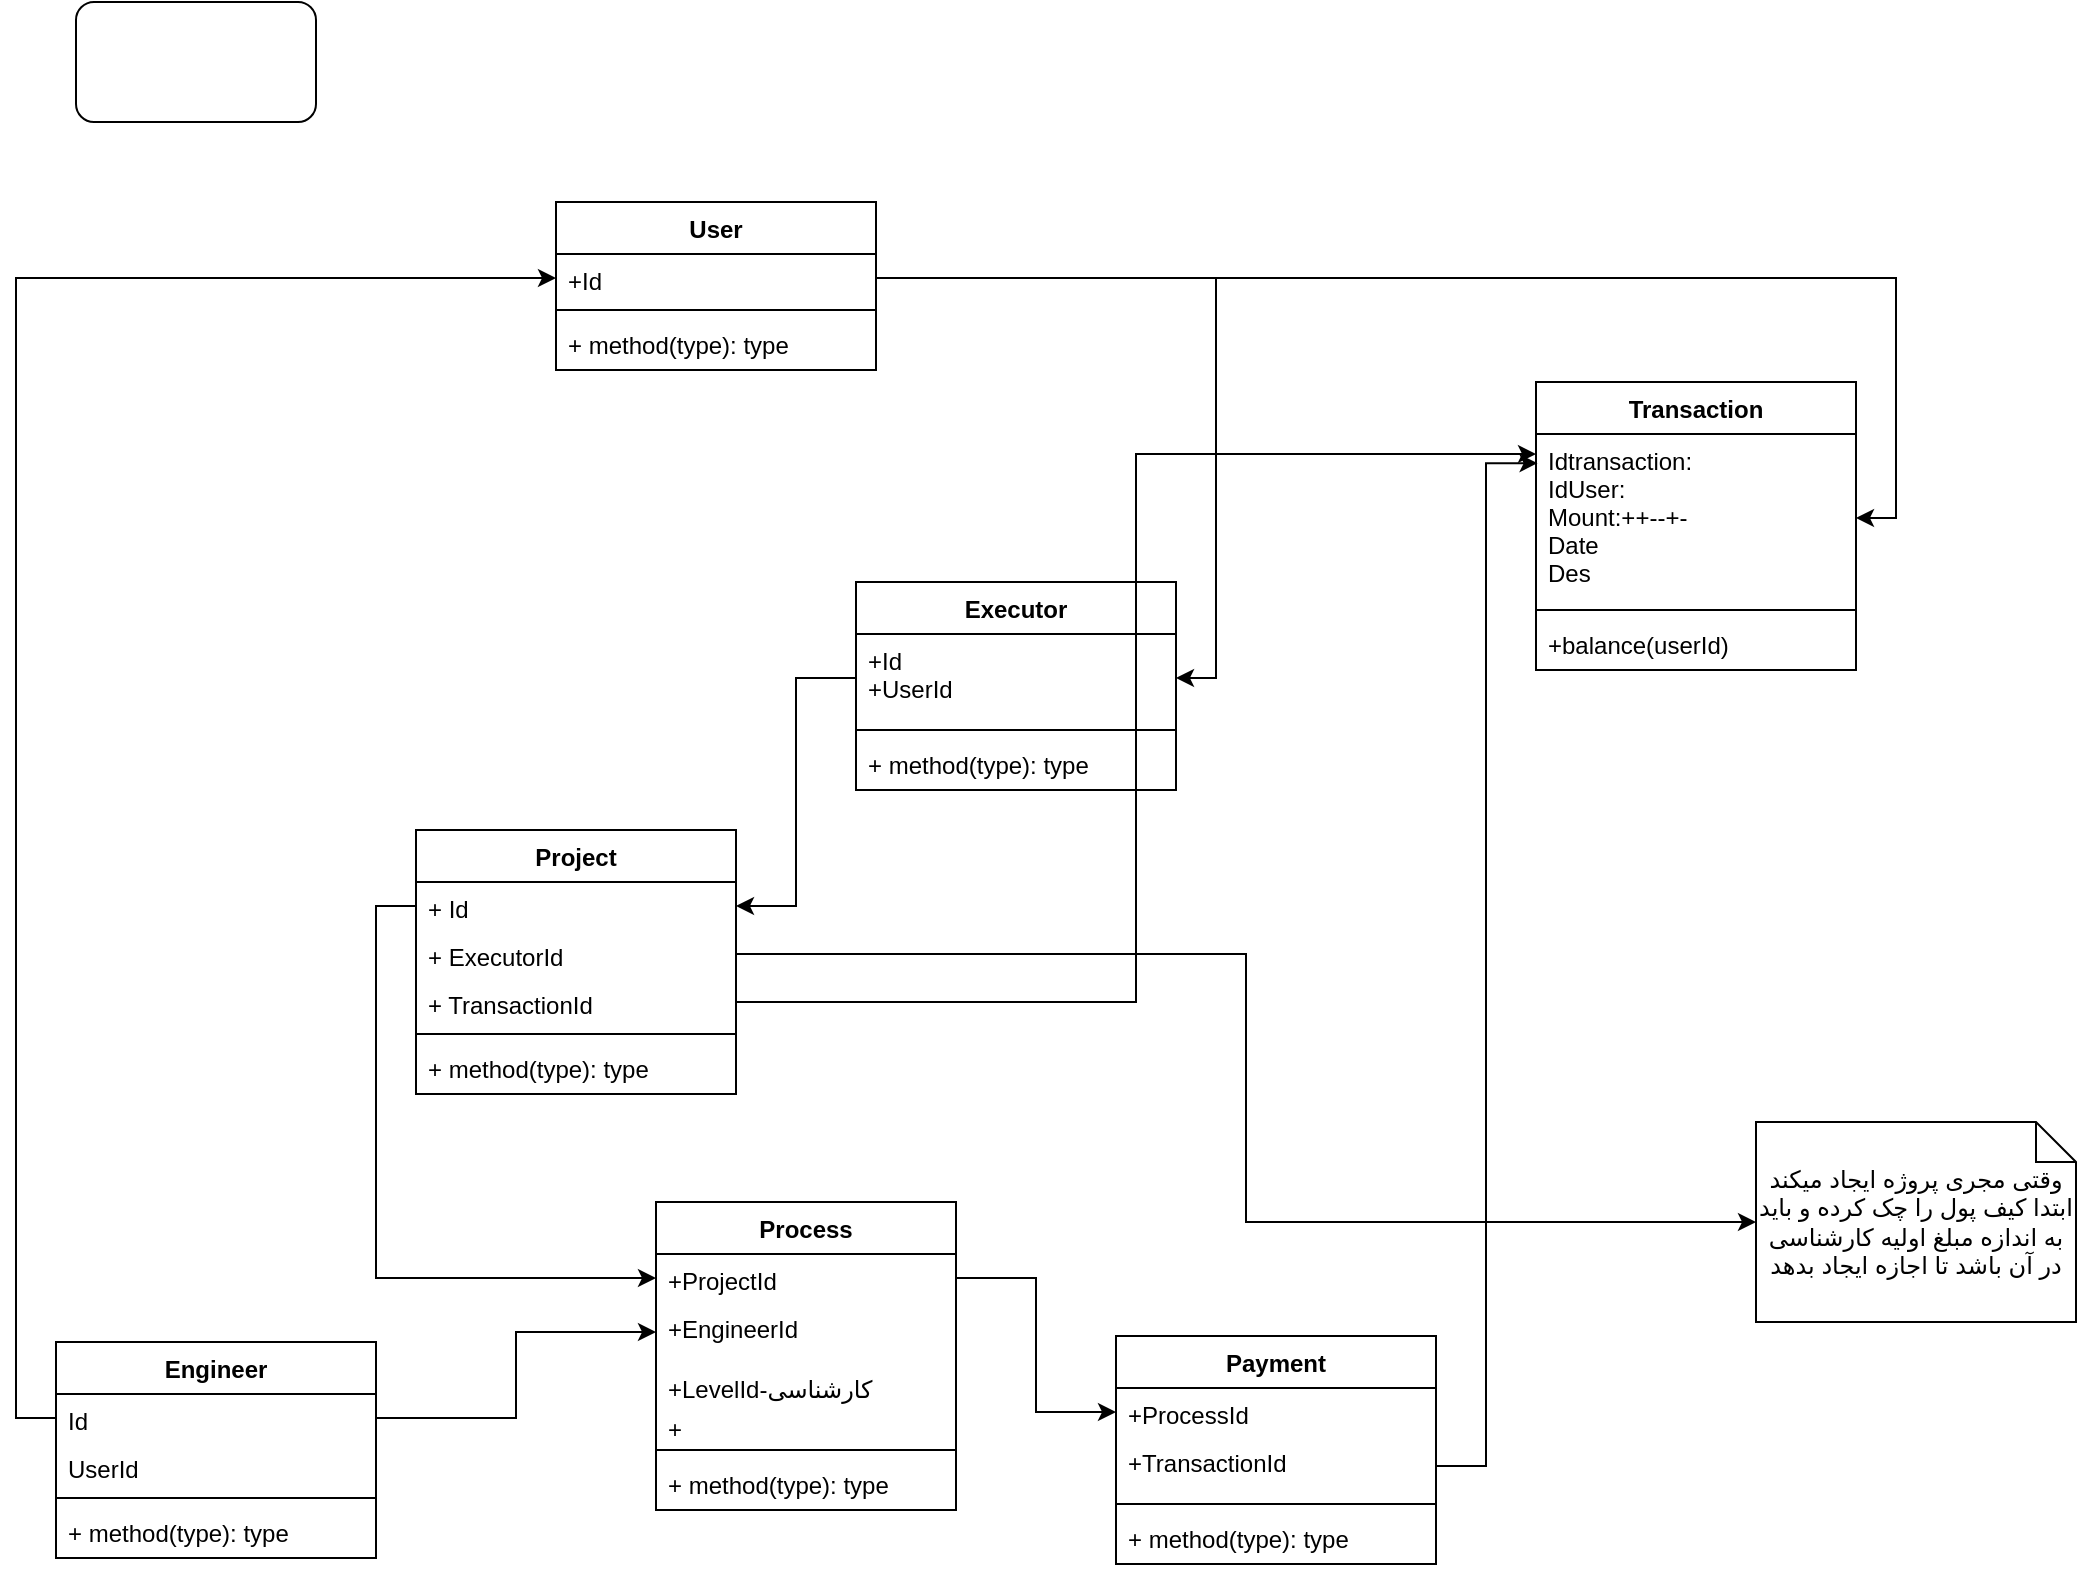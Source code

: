 <mxfile version="18.1.2" type="github">
  <diagram id="UfdyIqfIFR9n5oV1vF0f" name="Class-Diagram">
    <mxGraphModel dx="1422" dy="1974" grid="1" gridSize="10" guides="1" tooltips="1" connect="1" arrows="1" fold="1" page="1" pageScale="1" pageWidth="850" pageHeight="1100" math="0" shadow="0">
      <root>
        <mxCell id="0" />
        <mxCell id="1" parent="0" />
        <mxCell id="uthGSIGMHY5dIZVVky6s-19" value="Executor" style="swimlane;fontStyle=1;align=center;verticalAlign=top;childLayout=stackLayout;horizontal=1;startSize=26;horizontalStack=0;resizeParent=1;resizeParentMax=0;resizeLast=0;collapsible=1;marginBottom=0;" parent="1" vertex="1">
          <mxGeometry x="450" y="-120" width="160" height="104" as="geometry" />
        </mxCell>
        <mxCell id="uthGSIGMHY5dIZVVky6s-53" value="+Id&#xa;+UserId" style="text;strokeColor=none;fillColor=none;align=left;verticalAlign=top;spacingLeft=4;spacingRight=4;overflow=hidden;rotatable=0;points=[[0,0.5],[1,0.5]];portConstraint=eastwest;" parent="uthGSIGMHY5dIZVVky6s-19" vertex="1">
          <mxGeometry y="26" width="160" height="44" as="geometry" />
        </mxCell>
        <mxCell id="uthGSIGMHY5dIZVVky6s-21" value="" style="line;strokeWidth=1;fillColor=none;align=left;verticalAlign=middle;spacingTop=-1;spacingLeft=3;spacingRight=3;rotatable=0;labelPosition=right;points=[];portConstraint=eastwest;" parent="uthGSIGMHY5dIZVVky6s-19" vertex="1">
          <mxGeometry y="70" width="160" height="8" as="geometry" />
        </mxCell>
        <mxCell id="uthGSIGMHY5dIZVVky6s-22" value="+ method(type): type" style="text;strokeColor=none;fillColor=none;align=left;verticalAlign=top;spacingLeft=4;spacingRight=4;overflow=hidden;rotatable=0;points=[[0,0.5],[1,0.5]];portConstraint=eastwest;" parent="uthGSIGMHY5dIZVVky6s-19" vertex="1">
          <mxGeometry y="78" width="160" height="26" as="geometry" />
        </mxCell>
        <mxCell id="uthGSIGMHY5dIZVVky6s-29" value="Project" style="swimlane;fontStyle=1;align=center;verticalAlign=top;childLayout=stackLayout;horizontal=1;startSize=26;horizontalStack=0;resizeParent=1;resizeParentMax=0;resizeLast=0;collapsible=1;marginBottom=0;" parent="1" vertex="1">
          <mxGeometry x="230" y="4" width="160" height="132" as="geometry" />
        </mxCell>
        <mxCell id="uthGSIGMHY5dIZVVky6s-30" value="+ Id" style="text;strokeColor=none;fillColor=none;align=left;verticalAlign=top;spacingLeft=4;spacingRight=4;overflow=hidden;rotatable=0;points=[[0,0.5],[1,0.5]];portConstraint=eastwest;" parent="uthGSIGMHY5dIZVVky6s-29" vertex="1">
          <mxGeometry y="26" width="160" height="24" as="geometry" />
        </mxCell>
        <mxCell id="CF2RtK2qkQECkK7E3qvq-14" value="+ ExecutorId" style="text;strokeColor=none;fillColor=none;align=left;verticalAlign=top;spacingLeft=4;spacingRight=4;overflow=hidden;rotatable=0;points=[[0,0.5],[1,0.5]];portConstraint=eastwest;" parent="uthGSIGMHY5dIZVVky6s-29" vertex="1">
          <mxGeometry y="50" width="160" height="24" as="geometry" />
        </mxCell>
        <mxCell id="CF2RtK2qkQECkK7E3qvq-25" value="+ TransactionId" style="text;strokeColor=none;fillColor=none;align=left;verticalAlign=top;spacingLeft=4;spacingRight=4;overflow=hidden;rotatable=0;points=[[0,0.5],[1,0.5]];portConstraint=eastwest;" parent="uthGSIGMHY5dIZVVky6s-29" vertex="1">
          <mxGeometry y="74" width="160" height="24" as="geometry" />
        </mxCell>
        <mxCell id="uthGSIGMHY5dIZVVky6s-31" value="" style="line;strokeWidth=1;fillColor=none;align=left;verticalAlign=middle;spacingTop=-1;spacingLeft=3;spacingRight=3;rotatable=0;labelPosition=right;points=[];portConstraint=eastwest;" parent="uthGSIGMHY5dIZVVky6s-29" vertex="1">
          <mxGeometry y="98" width="160" height="8" as="geometry" />
        </mxCell>
        <mxCell id="uthGSIGMHY5dIZVVky6s-32" value="+ method(type): type" style="text;strokeColor=none;fillColor=none;align=left;verticalAlign=top;spacingLeft=4;spacingRight=4;overflow=hidden;rotatable=0;points=[[0,0.5],[1,0.5]];portConstraint=eastwest;" parent="uthGSIGMHY5dIZVVky6s-29" vertex="1">
          <mxGeometry y="106" width="160" height="26" as="geometry" />
        </mxCell>
        <mxCell id="uthGSIGMHY5dIZVVky6s-33" value="Payment" style="swimlane;fontStyle=1;align=center;verticalAlign=top;childLayout=stackLayout;horizontal=1;startSize=26;horizontalStack=0;resizeParent=1;resizeParentMax=0;resizeLast=0;collapsible=1;marginBottom=0;" parent="1" vertex="1">
          <mxGeometry x="580" y="257" width="160" height="114" as="geometry" />
        </mxCell>
        <mxCell id="uthGSIGMHY5dIZVVky6s-34" value="+ProcessId" style="text;strokeColor=none;fillColor=none;align=left;verticalAlign=top;spacingLeft=4;spacingRight=4;overflow=hidden;rotatable=0;points=[[0,0.5],[1,0.5]];portConstraint=eastwest;" parent="uthGSIGMHY5dIZVVky6s-33" vertex="1">
          <mxGeometry y="26" width="160" height="24" as="geometry" />
        </mxCell>
        <mxCell id="CF2RtK2qkQECkK7E3qvq-10" value="+TransactionId" style="text;strokeColor=none;fillColor=none;spacingLeft=4;spacingRight=4;overflow=hidden;rotatable=0;points=[[0,0.5],[1,0.5]];portConstraint=eastwest;fontSize=12;" parent="uthGSIGMHY5dIZVVky6s-33" vertex="1">
          <mxGeometry y="50" width="160" height="30" as="geometry" />
        </mxCell>
        <mxCell id="uthGSIGMHY5dIZVVky6s-35" value="" style="line;strokeWidth=1;fillColor=none;align=left;verticalAlign=middle;spacingTop=-1;spacingLeft=3;spacingRight=3;rotatable=0;labelPosition=right;points=[];portConstraint=eastwest;" parent="uthGSIGMHY5dIZVVky6s-33" vertex="1">
          <mxGeometry y="80" width="160" height="8" as="geometry" />
        </mxCell>
        <mxCell id="uthGSIGMHY5dIZVVky6s-36" value="+ method(type): type" style="text;strokeColor=none;fillColor=none;align=left;verticalAlign=top;spacingLeft=4;spacingRight=4;overflow=hidden;rotatable=0;points=[[0,0.5],[1,0.5]];portConstraint=eastwest;" parent="uthGSIGMHY5dIZVVky6s-33" vertex="1">
          <mxGeometry y="88" width="160" height="26" as="geometry" />
        </mxCell>
        <mxCell id="uthGSIGMHY5dIZVVky6s-37" value="Process" style="swimlane;fontStyle=1;align=center;verticalAlign=top;childLayout=stackLayout;horizontal=1;startSize=26;horizontalStack=0;resizeParent=1;resizeParentMax=0;resizeLast=0;collapsible=1;marginBottom=0;" parent="1" vertex="1">
          <mxGeometry x="350" y="190" width="150" height="154" as="geometry" />
        </mxCell>
        <mxCell id="uthGSIGMHY5dIZVVky6s-38" value="+ProjectId" style="text;strokeColor=none;fillColor=none;align=left;verticalAlign=top;spacingLeft=4;spacingRight=4;overflow=hidden;rotatable=0;points=[[0,0.5],[1,0.5]];portConstraint=eastwest;" parent="uthGSIGMHY5dIZVVky6s-37" vertex="1">
          <mxGeometry y="26" width="150" height="24" as="geometry" />
        </mxCell>
        <mxCell id="CF2RtK2qkQECkK7E3qvq-12" value="+EngineerId" style="text;strokeColor=none;fillColor=none;spacingLeft=4;spacingRight=4;overflow=hidden;rotatable=0;points=[[0,0.5],[1,0.5]];portConstraint=eastwest;fontSize=12;" parent="uthGSIGMHY5dIZVVky6s-37" vertex="1">
          <mxGeometry y="50" width="150" height="30" as="geometry" />
        </mxCell>
        <mxCell id="CF2RtK2qkQECkK7E3qvq-26" value="+LevelId-کارشناسی" style="text;strokeColor=none;fillColor=none;spacingLeft=4;spacingRight=4;overflow=hidden;rotatable=0;points=[[0,0.5],[1,0.5]];portConstraint=eastwest;fontSize=12;" parent="uthGSIGMHY5dIZVVky6s-37" vertex="1">
          <mxGeometry y="80" width="150" height="20" as="geometry" />
        </mxCell>
        <mxCell id="CF2RtK2qkQECkK7E3qvq-22" value="+" style="text;strokeColor=none;fillColor=none;spacingLeft=4;spacingRight=4;overflow=hidden;rotatable=0;points=[[0,0.5],[1,0.5]];portConstraint=eastwest;fontSize=12;" parent="uthGSIGMHY5dIZVVky6s-37" vertex="1">
          <mxGeometry y="100" width="150" height="20" as="geometry" />
        </mxCell>
        <mxCell id="uthGSIGMHY5dIZVVky6s-39" value="" style="line;strokeWidth=1;fillColor=none;align=left;verticalAlign=middle;spacingTop=-1;spacingLeft=3;spacingRight=3;rotatable=0;labelPosition=right;points=[];portConstraint=eastwest;" parent="uthGSIGMHY5dIZVVky6s-37" vertex="1">
          <mxGeometry y="120" width="150" height="8" as="geometry" />
        </mxCell>
        <mxCell id="uthGSIGMHY5dIZVVky6s-40" value="+ method(type): type" style="text;strokeColor=none;fillColor=none;align=left;verticalAlign=top;spacingLeft=4;spacingRight=4;overflow=hidden;rotatable=0;points=[[0,0.5],[1,0.5]];portConstraint=eastwest;" parent="uthGSIGMHY5dIZVVky6s-37" vertex="1">
          <mxGeometry y="128" width="150" height="26" as="geometry" />
        </mxCell>
        <mxCell id="uthGSIGMHY5dIZVVky6s-41" value="Engineer" style="swimlane;fontStyle=1;align=center;verticalAlign=top;childLayout=stackLayout;horizontal=1;startSize=26;horizontalStack=0;resizeParent=1;resizeParentMax=0;resizeLast=0;collapsible=1;marginBottom=0;" parent="1" vertex="1">
          <mxGeometry x="50" y="260" width="160" height="108" as="geometry" />
        </mxCell>
        <mxCell id="uthGSIGMHY5dIZVVky6s-42" value="Id" style="text;strokeColor=none;fillColor=none;align=left;verticalAlign=top;spacingLeft=4;spacingRight=4;overflow=hidden;rotatable=0;points=[[0,0.5],[1,0.5]];portConstraint=eastwest;" parent="uthGSIGMHY5dIZVVky6s-41" vertex="1">
          <mxGeometry y="26" width="160" height="24" as="geometry" />
        </mxCell>
        <mxCell id="CF2RtK2qkQECkK7E3qvq-16" value="UserId" style="text;strokeColor=none;fillColor=none;align=left;verticalAlign=top;spacingLeft=4;spacingRight=4;overflow=hidden;rotatable=0;points=[[0,0.5],[1,0.5]];portConstraint=eastwest;" parent="uthGSIGMHY5dIZVVky6s-41" vertex="1">
          <mxGeometry y="50" width="160" height="24" as="geometry" />
        </mxCell>
        <mxCell id="uthGSIGMHY5dIZVVky6s-43" value="" style="line;strokeWidth=1;fillColor=none;align=left;verticalAlign=middle;spacingTop=-1;spacingLeft=3;spacingRight=3;rotatable=0;labelPosition=right;points=[];portConstraint=eastwest;" parent="uthGSIGMHY5dIZVVky6s-41" vertex="1">
          <mxGeometry y="74" width="160" height="8" as="geometry" />
        </mxCell>
        <mxCell id="uthGSIGMHY5dIZVVky6s-44" value="+ method(type): type" style="text;strokeColor=none;fillColor=none;align=left;verticalAlign=top;spacingLeft=4;spacingRight=4;overflow=hidden;rotatable=0;points=[[0,0.5],[1,0.5]];portConstraint=eastwest;" parent="uthGSIGMHY5dIZVVky6s-41" vertex="1">
          <mxGeometry y="82" width="160" height="26" as="geometry" />
        </mxCell>
        <mxCell id="uthGSIGMHY5dIZVVky6s-45" value="Transaction" style="swimlane;fontStyle=1;align=center;verticalAlign=top;childLayout=stackLayout;horizontal=1;startSize=26;horizontalStack=0;resizeParent=1;resizeParentMax=0;resizeLast=0;collapsible=1;marginBottom=0;" parent="1" vertex="1">
          <mxGeometry x="790" y="-220" width="160" height="144" as="geometry" />
        </mxCell>
        <mxCell id="uthGSIGMHY5dIZVVky6s-46" value="Idtransaction:&#xa;IdUser:&#xa;Mount:++--+-&#xa;Date&#xa;Des" style="text;strokeColor=none;fillColor=none;align=left;verticalAlign=top;spacingLeft=4;spacingRight=4;overflow=hidden;rotatable=0;points=[[0,0.5],[1,0.5]];portConstraint=eastwest;" parent="uthGSIGMHY5dIZVVky6s-45" vertex="1">
          <mxGeometry y="26" width="160" height="84" as="geometry" />
        </mxCell>
        <mxCell id="uthGSIGMHY5dIZVVky6s-47" value="" style="line;strokeWidth=1;fillColor=none;align=left;verticalAlign=middle;spacingTop=-1;spacingLeft=3;spacingRight=3;rotatable=0;labelPosition=right;points=[];portConstraint=eastwest;" parent="uthGSIGMHY5dIZVVky6s-45" vertex="1">
          <mxGeometry y="110" width="160" height="8" as="geometry" />
        </mxCell>
        <mxCell id="uthGSIGMHY5dIZVVky6s-48" value="+balance(userId)" style="text;strokeColor=none;fillColor=none;align=left;verticalAlign=top;spacingLeft=4;spacingRight=4;overflow=hidden;rotatable=0;points=[[0,0.5],[1,0.5]];portConstraint=eastwest;" parent="uthGSIGMHY5dIZVVky6s-45" vertex="1">
          <mxGeometry y="118" width="160" height="26" as="geometry" />
        </mxCell>
        <mxCell id="CF2RtK2qkQECkK7E3qvq-1" style="edgeStyle=orthogonalEdgeStyle;rounded=0;orthogonalLoop=1;jettySize=auto;html=1;entryX=1;entryY=0.5;entryDx=0;entryDy=0;" parent="1" source="uthGSIGMHY5dIZVVky6s-53" target="uthGSIGMHY5dIZVVky6s-30" edge="1">
          <mxGeometry relative="1" as="geometry" />
        </mxCell>
        <mxCell id="CF2RtK2qkQECkK7E3qvq-19" style="edgeStyle=orthogonalEdgeStyle;rounded=0;orthogonalLoop=1;jettySize=auto;html=1;entryX=1;entryY=0.5;entryDx=0;entryDy=0;exitX=1;exitY=0.5;exitDx=0;exitDy=0;" parent="1" source="CF2RtK2qkQECkK7E3qvq-3" target="uthGSIGMHY5dIZVVky6s-46" edge="1">
          <mxGeometry relative="1" as="geometry">
            <mxPoint x="941.6" y="40" as="targetPoint" />
          </mxGeometry>
        </mxCell>
        <mxCell id="CF2RtK2qkQECkK7E3qvq-2" value="User" style="swimlane;fontStyle=1;align=center;verticalAlign=top;childLayout=stackLayout;horizontal=1;startSize=26;horizontalStack=0;resizeParent=1;resizeParentMax=0;resizeLast=0;collapsible=1;marginBottom=0;" parent="1" vertex="1">
          <mxGeometry x="300" y="-310" width="160" height="84" as="geometry" />
        </mxCell>
        <mxCell id="CF2RtK2qkQECkK7E3qvq-3" value="+Id" style="text;strokeColor=none;fillColor=none;align=left;verticalAlign=top;spacingLeft=4;spacingRight=4;overflow=hidden;rotatable=0;points=[[0,0.5],[1,0.5]];portConstraint=eastwest;" parent="CF2RtK2qkQECkK7E3qvq-2" vertex="1">
          <mxGeometry y="26" width="160" height="24" as="geometry" />
        </mxCell>
        <mxCell id="CF2RtK2qkQECkK7E3qvq-4" value="" style="line;strokeWidth=1;fillColor=none;align=left;verticalAlign=middle;spacingTop=-1;spacingLeft=3;spacingRight=3;rotatable=0;labelPosition=right;points=[];portConstraint=eastwest;" parent="CF2RtK2qkQECkK7E3qvq-2" vertex="1">
          <mxGeometry y="50" width="160" height="8" as="geometry" />
        </mxCell>
        <mxCell id="CF2RtK2qkQECkK7E3qvq-5" value="+ method(type): type" style="text;strokeColor=none;fillColor=none;align=left;verticalAlign=top;spacingLeft=4;spacingRight=4;overflow=hidden;rotatable=0;points=[[0,0.5],[1,0.5]];portConstraint=eastwest;" parent="CF2RtK2qkQECkK7E3qvq-2" vertex="1">
          <mxGeometry y="58" width="160" height="26" as="geometry" />
        </mxCell>
        <mxCell id="CF2RtK2qkQECkK7E3qvq-7" style="edgeStyle=orthogonalEdgeStyle;rounded=0;orthogonalLoop=1;jettySize=auto;html=1;entryX=1;entryY=0.5;entryDx=0;entryDy=0;" parent="1" source="CF2RtK2qkQECkK7E3qvq-3" target="uthGSIGMHY5dIZVVky6s-53" edge="1">
          <mxGeometry relative="1" as="geometry" />
        </mxCell>
        <mxCell id="CF2RtK2qkQECkK7E3qvq-9" style="edgeStyle=orthogonalEdgeStyle;rounded=0;orthogonalLoop=1;jettySize=auto;html=1;" parent="1" source="uthGSIGMHY5dIZVVky6s-38" target="uthGSIGMHY5dIZVVky6s-34" edge="1">
          <mxGeometry relative="1" as="geometry" />
        </mxCell>
        <mxCell id="CF2RtK2qkQECkK7E3qvq-11" style="edgeStyle=orthogonalEdgeStyle;rounded=0;orthogonalLoop=1;jettySize=auto;html=1;entryX=0.005;entryY=0.174;entryDx=0;entryDy=0;entryPerimeter=0;" parent="1" source="CF2RtK2qkQECkK7E3qvq-10" target="uthGSIGMHY5dIZVVky6s-46" edge="1">
          <mxGeometry relative="1" as="geometry" />
        </mxCell>
        <mxCell id="CF2RtK2qkQECkK7E3qvq-13" style="edgeStyle=orthogonalEdgeStyle;rounded=0;orthogonalLoop=1;jettySize=auto;html=1;entryX=0;entryY=0.5;entryDx=0;entryDy=0;" parent="1" source="uthGSIGMHY5dIZVVky6s-42" target="CF2RtK2qkQECkK7E3qvq-12" edge="1">
          <mxGeometry relative="1" as="geometry" />
        </mxCell>
        <mxCell id="CF2RtK2qkQECkK7E3qvq-15" style="edgeStyle=orthogonalEdgeStyle;rounded=0;orthogonalLoop=1;jettySize=auto;html=1;entryX=0;entryY=0.5;entryDx=0;entryDy=0;exitX=0;exitY=0.5;exitDx=0;exitDy=0;" parent="1" source="uthGSIGMHY5dIZVVky6s-30" target="uthGSIGMHY5dIZVVky6s-38" edge="1">
          <mxGeometry relative="1" as="geometry" />
        </mxCell>
        <mxCell id="CF2RtK2qkQECkK7E3qvq-17" style="edgeStyle=orthogonalEdgeStyle;rounded=0;orthogonalLoop=1;jettySize=auto;html=1;entryX=0;entryY=0.5;entryDx=0;entryDy=0;exitX=0;exitY=0.5;exitDx=0;exitDy=0;" parent="1" source="uthGSIGMHY5dIZVVky6s-42" target="CF2RtK2qkQECkK7E3qvq-3" edge="1">
          <mxGeometry relative="1" as="geometry">
            <mxPoint x="40" y="280" as="sourcePoint" />
          </mxGeometry>
        </mxCell>
        <mxCell id="CF2RtK2qkQECkK7E3qvq-23" value="وقتی مجری پروژه ایجاد میکند ابتدا کیف پول را چک کرده و باید به اندازه مبلغ اولیه کارشناسی در آن باشد تا اجازه ایجاد بدهد" style="shape=note;size=20;whiteSpace=wrap;html=1;" parent="1" vertex="1">
          <mxGeometry x="900" y="150" width="160" height="100" as="geometry" />
        </mxCell>
        <mxCell id="CF2RtK2qkQECkK7E3qvq-24" style="edgeStyle=orthogonalEdgeStyle;rounded=0;orthogonalLoop=1;jettySize=auto;html=1;entryX=0;entryY=0.5;entryDx=0;entryDy=0;entryPerimeter=0;" parent="1" source="CF2RtK2qkQECkK7E3qvq-14" target="CF2RtK2qkQECkK7E3qvq-23" edge="1">
          <mxGeometry relative="1" as="geometry" />
        </mxCell>
        <mxCell id="CF2RtK2qkQECkK7E3qvq-27" value="" style="rounded=1;whiteSpace=wrap;html=1;" parent="1" vertex="1">
          <mxGeometry x="60" y="-410" width="120" height="60" as="geometry" />
        </mxCell>
        <mxCell id="OlgU7PCOVKdeGJaR4bR4-2" style="edgeStyle=orthogonalEdgeStyle;rounded=0;orthogonalLoop=1;jettySize=auto;html=1;entryX=0;entryY=0.25;entryDx=0;entryDy=0;" edge="1" parent="1" source="CF2RtK2qkQECkK7E3qvq-25" target="uthGSIGMHY5dIZVVky6s-45">
          <mxGeometry relative="1" as="geometry" />
        </mxCell>
      </root>
    </mxGraphModel>
  </diagram>
</mxfile>
